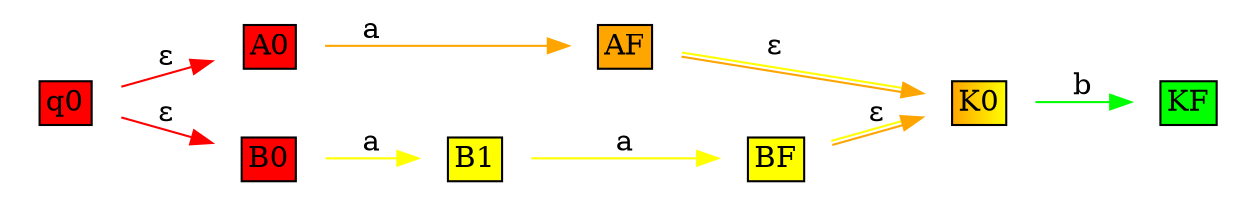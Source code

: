 digraph {
  rankdir = "LR"
  q_zero [shape = none, label = <
          <table border="0" cellborder="1" cellspacing="3">
          <tr>
          <td bgcolor="red"><font color="black">q0</font></td>
          </tr>
          </table>>];
  a_zero [shape = none, label = <
          <table border="0" cellborder="1" cellspacing="3">
          <tr>
          <td bgcolor="red"><font color="black">A0</font></td>
          </tr>
          </table>>];
  a_fin [shape = none, label = <
         <table border="0" cellborder="1" cellspacing="3">
         <tr>
         <td bgcolor="orange"><font color="black">AF</font></td>
         </tr>
         </table>>];
  b_zero [shape = none, label = <
          <table border="0" cellborder="1" cellspacing="3">
          <tr>
          <td bgcolor="red"><font color="black">B0</font></td>
          </tr>
          </table>>];
  b_one [shape = none, label = <
         <table border="0" cellborder="1" cellspacing="3">
         <tr>
         <td bgcolor="yellow"><font color="black">B1</font></td>
         </tr>
         </table>>];
  b_fin [shape = none, label = <
         <table border="0" cellborder="1" cellspacing="3">
         <tr>
         <td bgcolor="yellow"><font color="black">BF</font></td>
         </tr>
         </table>>];
  k_zero [shape = none, label = <
          <table border="0" cellborder="1" cellspacing="3">
          <tr>
          <td bgcolor="orange:yellow"><font color="black">K0</font></td>
          </tr>
          </table>>];
  k_fin [shape = none, label = <
         <table border="0" cellborder="1" cellspacing="3">
         <tr>
         <td bgcolor="green"><font color="black">KF</font></td>
         </tr>
         </table>>];
  q_zero -> a_zero [ label = <&epsilon;>, fillcolor = red, color = red ]
  a_zero -> a_fin [ label = "a", fillcolor = orange, color = orange ]
  a_fin -> k_zero [ label = <&epsilon;> fillcolor = "orange:yellow", color = "orange:yellow" ]
  k_zero -> k_fin [ label = "b", fillcolor = green, color = green ]
  q_zero -> b_zero [ label = <&epsilon;>, fillcolor = red, color = red ]
  b_zero -> b_one [ label = "a", fillcolor = "yellow", color = "yellow" ]
  b_one -> b_fin [ label = "a", fillcolor = "yellow", color = "yellow"]
  b_fin -> k_zero [ label = <&epsilon;>, fillcolor = "orange:yellow", color = "orange:yellow" ]
}
